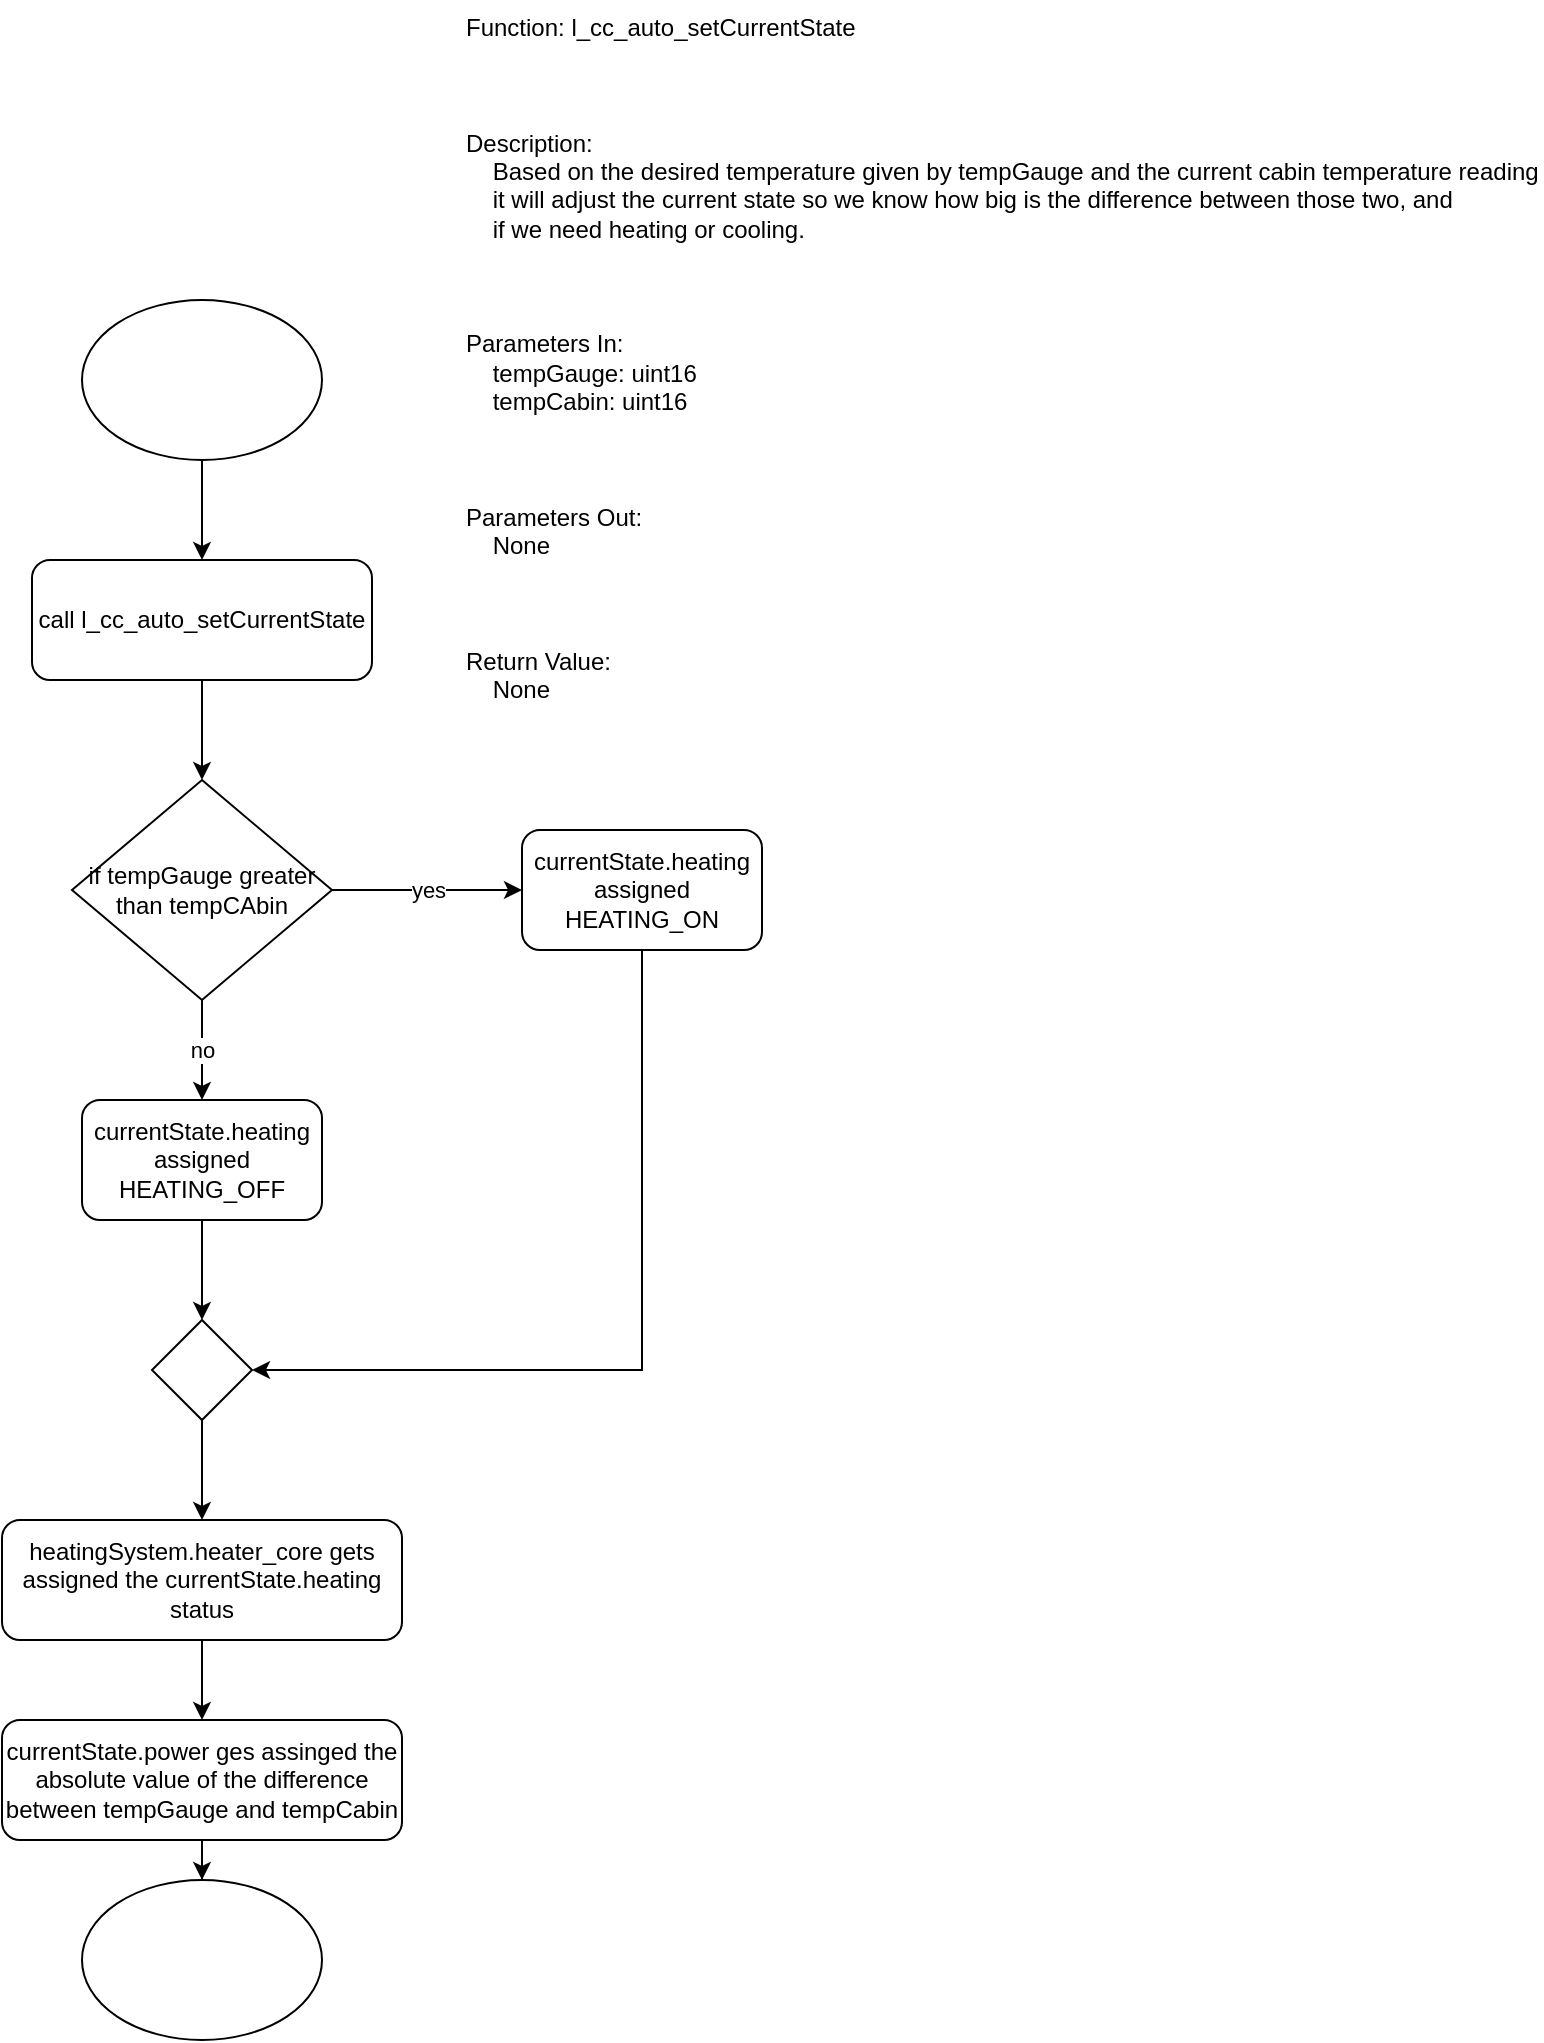 <mxfile version="21.6.6" type="device">
  <diagram name="Page-1" id="3lAkGJ_R66gowqq5Hg3F">
    <mxGraphModel dx="1376" dy="768" grid="1" gridSize="10" guides="1" tooltips="1" connect="1" arrows="1" fold="1" page="1" pageScale="1" pageWidth="850" pageHeight="1100" background="#ffffff" math="0" shadow="0">
      <root>
        <mxCell id="0" />
        <mxCell id="1" parent="0" />
        <mxCell id="vBSe5yG53cc80rkiJYat-1" value="Function: l_cc_auto_setCurrentState&#xa;&#xa;&#xa;&#xa;Description:&#xa;    Based on the desired temperature given by tempGauge and the current cabin temperature reading&#xa;    it will adjust the current state so we know how big is the difference between those two, and&#xa;    if we need heating or cooling.&#xa;&#xa;&#xa;&#xa;Parameters In:&#xa;    tempGauge: uint16&#xa;    tempCabin: uint16&#xa;&#xa;&#xa;&#xa;Parameters Out:&#xa;    None&#xa;&#xa;&#xa;&#xa;Return Value:&#xa;    None" style="text;whiteSpace=wrap;" vertex="1" parent="1">
          <mxGeometry x="300" y="20" width="540" height="370" as="geometry" />
        </mxCell>
        <mxCell id="vBSe5yG53cc80rkiJYat-3" style="edgeStyle=orthogonalEdgeStyle;rounded=0;orthogonalLoop=1;jettySize=auto;html=1;" edge="1" parent="1" source="vBSe5yG53cc80rkiJYat-2" target="vBSe5yG53cc80rkiJYat-4">
          <mxGeometry relative="1" as="geometry">
            <mxPoint x="170" y="390" as="targetPoint" />
          </mxGeometry>
        </mxCell>
        <mxCell id="vBSe5yG53cc80rkiJYat-2" value="" style="ellipse;whiteSpace=wrap;html=1;" vertex="1" parent="1">
          <mxGeometry x="110" y="170" width="120" height="80" as="geometry" />
        </mxCell>
        <mxCell id="vBSe5yG53cc80rkiJYat-5" style="edgeStyle=orthogonalEdgeStyle;rounded=0;orthogonalLoop=1;jettySize=auto;html=1;" edge="1" parent="1" source="vBSe5yG53cc80rkiJYat-4" target="vBSe5yG53cc80rkiJYat-6">
          <mxGeometry relative="1" as="geometry">
            <mxPoint x="170" y="500" as="targetPoint" />
          </mxGeometry>
        </mxCell>
        <mxCell id="vBSe5yG53cc80rkiJYat-4" value="call&amp;nbsp;l_cc_auto_setCurrentState" style="rounded=1;whiteSpace=wrap;html=1;" vertex="1" parent="1">
          <mxGeometry x="85" y="300" width="170" height="60" as="geometry" />
        </mxCell>
        <mxCell id="vBSe5yG53cc80rkiJYat-7" value="no" style="edgeStyle=orthogonalEdgeStyle;rounded=0;orthogonalLoop=1;jettySize=auto;html=1;" edge="1" parent="1" source="vBSe5yG53cc80rkiJYat-6" target="vBSe5yG53cc80rkiJYat-10">
          <mxGeometry relative="1" as="geometry">
            <mxPoint x="170" y="650" as="targetPoint" />
          </mxGeometry>
        </mxCell>
        <mxCell id="vBSe5yG53cc80rkiJYat-8" value="yes" style="edgeStyle=orthogonalEdgeStyle;rounded=0;orthogonalLoop=1;jettySize=auto;html=1;" edge="1" parent="1" source="vBSe5yG53cc80rkiJYat-6" target="vBSe5yG53cc80rkiJYat-9">
          <mxGeometry relative="1" as="geometry">
            <mxPoint x="330" y="535" as="targetPoint" />
          </mxGeometry>
        </mxCell>
        <mxCell id="vBSe5yG53cc80rkiJYat-6" value="if tempGauge greater than tempCAbin" style="rhombus;whiteSpace=wrap;html=1;" vertex="1" parent="1">
          <mxGeometry x="105" y="410" width="130" height="110" as="geometry" />
        </mxCell>
        <mxCell id="vBSe5yG53cc80rkiJYat-12" style="edgeStyle=orthogonalEdgeStyle;rounded=0;orthogonalLoop=1;jettySize=auto;html=1;entryX=1;entryY=0.5;entryDx=0;entryDy=0;" edge="1" parent="1" source="vBSe5yG53cc80rkiJYat-9" target="vBSe5yG53cc80rkiJYat-15">
          <mxGeometry relative="1" as="geometry">
            <mxPoint x="230" y="790" as="targetPoint" />
            <Array as="points">
              <mxPoint x="390" y="705" />
            </Array>
          </mxGeometry>
        </mxCell>
        <mxCell id="vBSe5yG53cc80rkiJYat-9" value="currentState.heating assigned HEATING_ON" style="rounded=1;whiteSpace=wrap;html=1;" vertex="1" parent="1">
          <mxGeometry x="330" y="435" width="120" height="60" as="geometry" />
        </mxCell>
        <mxCell id="vBSe5yG53cc80rkiJYat-11" style="edgeStyle=orthogonalEdgeStyle;rounded=0;orthogonalLoop=1;jettySize=auto;html=1;" edge="1" parent="1" source="vBSe5yG53cc80rkiJYat-10" target="vBSe5yG53cc80rkiJYat-15">
          <mxGeometry relative="1" as="geometry">
            <mxPoint x="170" y="770" as="targetPoint" />
          </mxGeometry>
        </mxCell>
        <mxCell id="vBSe5yG53cc80rkiJYat-10" value="currentState.heating assigned HEATING_OFF" style="rounded=1;whiteSpace=wrap;html=1;" vertex="1" parent="1">
          <mxGeometry x="110" y="570" width="120" height="60" as="geometry" />
        </mxCell>
        <mxCell id="vBSe5yG53cc80rkiJYat-17" style="edgeStyle=orthogonalEdgeStyle;rounded=0;orthogonalLoop=1;jettySize=auto;html=1;" edge="1" parent="1" source="vBSe5yG53cc80rkiJYat-14" target="vBSe5yG53cc80rkiJYat-18">
          <mxGeometry relative="1" as="geometry">
            <mxPoint x="170" y="890" as="targetPoint" />
          </mxGeometry>
        </mxCell>
        <mxCell id="vBSe5yG53cc80rkiJYat-14" value="heatingSystem.heater_core gets assigned the currentState.heating status" style="rounded=1;whiteSpace=wrap;html=1;" vertex="1" parent="1">
          <mxGeometry x="70" y="780" width="200" height="60" as="geometry" />
        </mxCell>
        <mxCell id="vBSe5yG53cc80rkiJYat-16" style="edgeStyle=orthogonalEdgeStyle;rounded=0;orthogonalLoop=1;jettySize=auto;html=1;entryX=0.5;entryY=0;entryDx=0;entryDy=0;" edge="1" parent="1" source="vBSe5yG53cc80rkiJYat-15" target="vBSe5yG53cc80rkiJYat-14">
          <mxGeometry relative="1" as="geometry" />
        </mxCell>
        <mxCell id="vBSe5yG53cc80rkiJYat-15" value="" style="rhombus;whiteSpace=wrap;html=1;" vertex="1" parent="1">
          <mxGeometry x="145" y="680" width="50" height="50" as="geometry" />
        </mxCell>
        <mxCell id="vBSe5yG53cc80rkiJYat-19" style="edgeStyle=orthogonalEdgeStyle;rounded=0;orthogonalLoop=1;jettySize=auto;html=1;" edge="1" parent="1" source="vBSe5yG53cc80rkiJYat-18" target="vBSe5yG53cc80rkiJYat-20">
          <mxGeometry relative="1" as="geometry">
            <mxPoint x="170" y="1000" as="targetPoint" />
          </mxGeometry>
        </mxCell>
        <mxCell id="vBSe5yG53cc80rkiJYat-18" value="currentState.power ges assinged the absolute value of the difference between tempGauge and tempCabin" style="rounded=1;whiteSpace=wrap;html=1;" vertex="1" parent="1">
          <mxGeometry x="70" y="880" width="200" height="60" as="geometry" />
        </mxCell>
        <mxCell id="vBSe5yG53cc80rkiJYat-20" value="" style="ellipse;whiteSpace=wrap;html=1;" vertex="1" parent="1">
          <mxGeometry x="110" y="960" width="120" height="80" as="geometry" />
        </mxCell>
      </root>
    </mxGraphModel>
  </diagram>
</mxfile>

